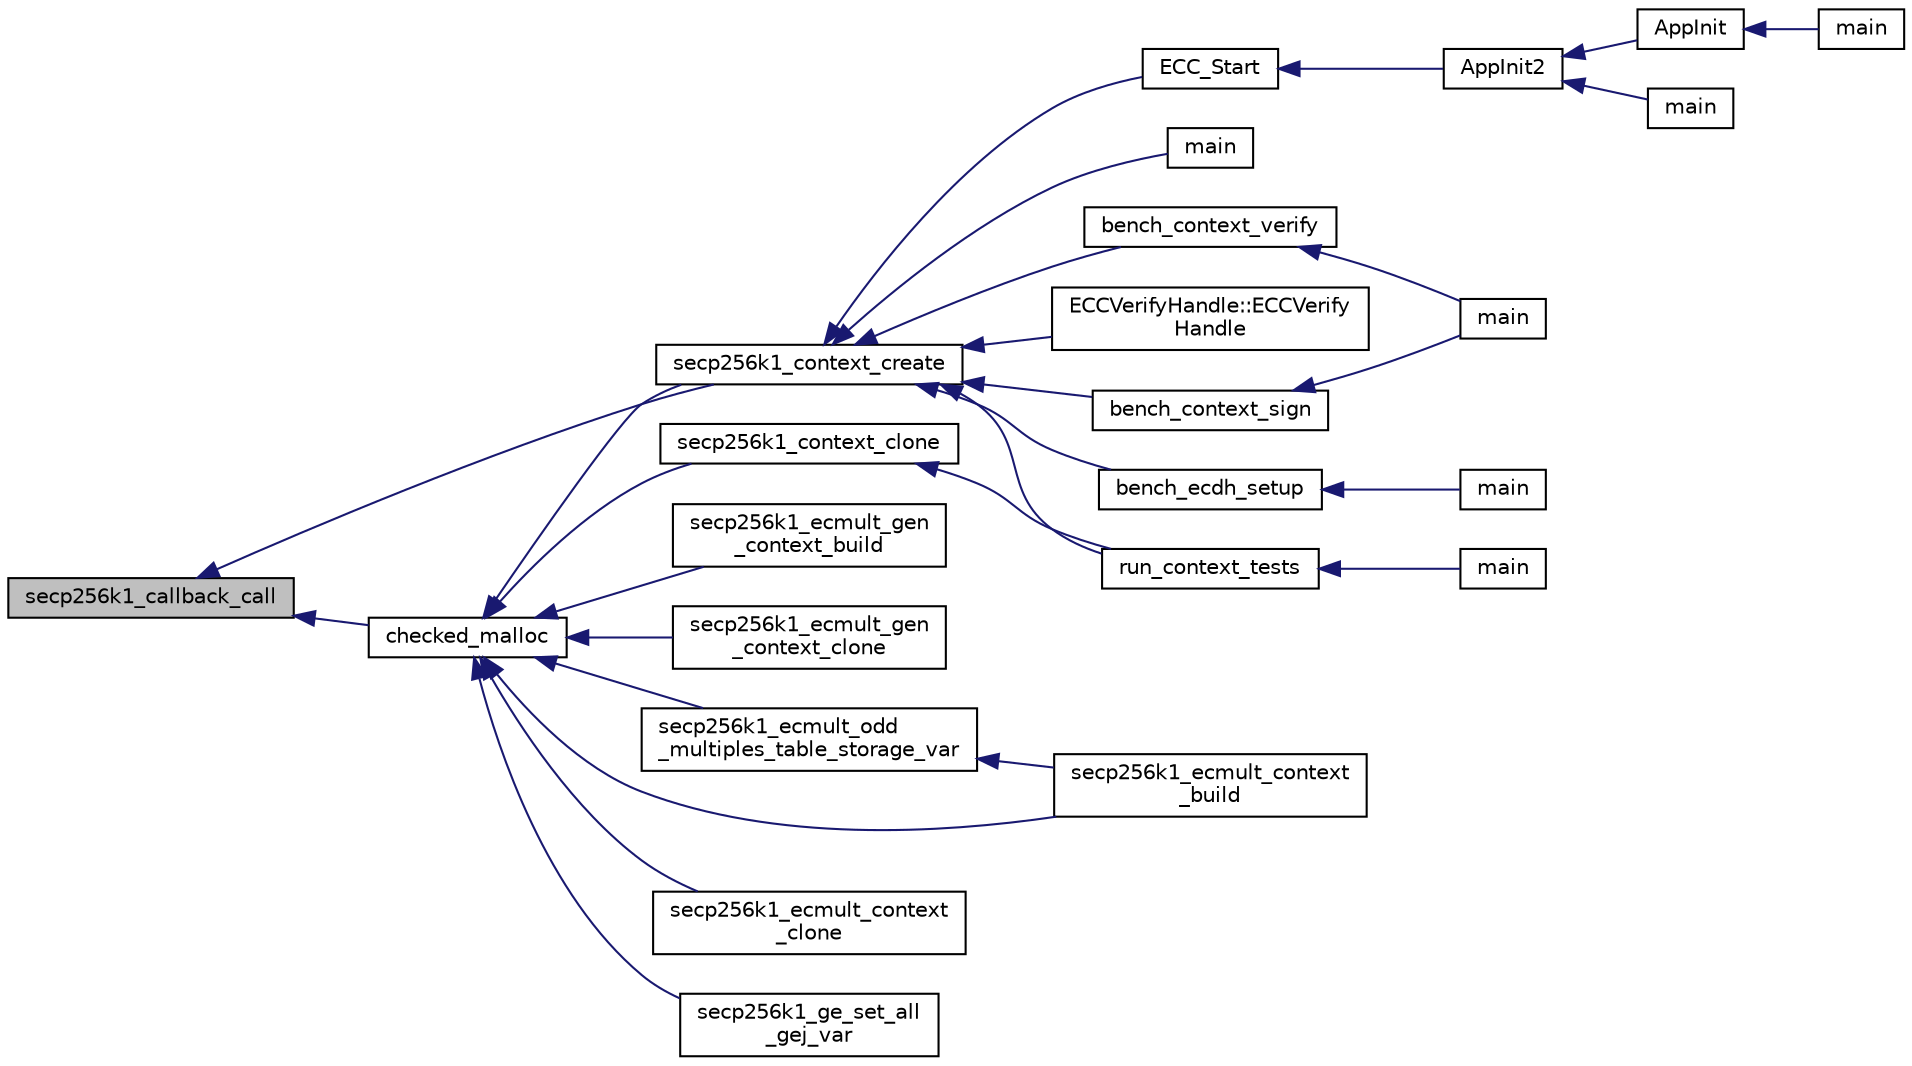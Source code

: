 digraph "secp256k1_callback_call"
{
  edge [fontname="Helvetica",fontsize="10",labelfontname="Helvetica",labelfontsize="10"];
  node [fontname="Helvetica",fontsize="10",shape=record];
  rankdir="LR";
  Node26 [label="secp256k1_callback_call",height=0.2,width=0.4,color="black", fillcolor="grey75", style="filled", fontcolor="black"];
  Node26 -> Node27 [dir="back",color="midnightblue",fontsize="10",style="solid",fontname="Helvetica"];
  Node27 [label="secp256k1_context_create",height=0.2,width=0.4,color="black", fillcolor="white", style="filled",URL="$d1/d8c/secp256k1_8c.html#a2d23dd6eb961e47720ec8db63da8044b",tooltip="Create a secp256k1 context object. "];
  Node27 -> Node28 [dir="back",color="midnightblue",fontsize="10",style="solid",fontname="Helvetica"];
  Node28 [label="ECC_Start",height=0.2,width=0.4,color="black", fillcolor="white", style="filled",URL="$de/de5/key_8h.html#a5ee69136607b1012d64a045ee44ccae2",tooltip="Initialize the elliptic curve support. "];
  Node28 -> Node29 [dir="back",color="midnightblue",fontsize="10",style="solid",fontname="Helvetica"];
  Node29 [label="AppInit2",height=0.2,width=0.4,color="black", fillcolor="white", style="filled",URL="$d8/dc0/init_8h.html#a1a4c1bfbf6ba1db77e988b89b9cadfd3",tooltip="Initialize ion. "];
  Node29 -> Node30 [dir="back",color="midnightblue",fontsize="10",style="solid",fontname="Helvetica"];
  Node30 [label="AppInit",height=0.2,width=0.4,color="black", fillcolor="white", style="filled",URL="$d4/d35/iond_8cpp.html#ac59316b767e6984e1285f0531275286b"];
  Node30 -> Node31 [dir="back",color="midnightblue",fontsize="10",style="solid",fontname="Helvetica"];
  Node31 [label="main",height=0.2,width=0.4,color="black", fillcolor="white", style="filled",URL="$d4/d35/iond_8cpp.html#a0ddf1224851353fc92bfbff6f499fa97"];
  Node29 -> Node32 [dir="back",color="midnightblue",fontsize="10",style="solid",fontname="Helvetica"];
  Node32 [label="main",height=0.2,width=0.4,color="black", fillcolor="white", style="filled",URL="$d5/d2d/ion_8cpp.html#a0ddf1224851353fc92bfbff6f499fa97"];
  Node27 -> Node33 [dir="back",color="midnightblue",fontsize="10",style="solid",fontname="Helvetica"];
  Node33 [label="ECCVerifyHandle::ECCVerify\lHandle",height=0.2,width=0.4,color="black", fillcolor="white", style="filled",URL="$d5/dbd/class_e_c_c_verify_handle.html#a01404b41eee891c1dea4b58db02e56fb"];
  Node27 -> Node34 [dir="back",color="midnightblue",fontsize="10",style="solid",fontname="Helvetica"];
  Node34 [label="bench_ecdh_setup",height=0.2,width=0.4,color="black", fillcolor="white", style="filled",URL="$da/d1c/bench__ecdh_8c.html#a2afcc388be168d338b21eb22c4991df0"];
  Node34 -> Node35 [dir="back",color="midnightblue",fontsize="10",style="solid",fontname="Helvetica"];
  Node35 [label="main",height=0.2,width=0.4,color="black", fillcolor="white", style="filled",URL="$da/d1c/bench__ecdh_8c.html#a840291bc02cba5474a4cb46a9b9566fe"];
  Node27 -> Node36 [dir="back",color="midnightblue",fontsize="10",style="solid",fontname="Helvetica"];
  Node36 [label="bench_context_verify",height=0.2,width=0.4,color="black", fillcolor="white", style="filled",URL="$d9/d5e/bench__internal_8c.html#a0267a6fcf26df5e2625c0f93eed876a9"];
  Node36 -> Node37 [dir="back",color="midnightblue",fontsize="10",style="solid",fontname="Helvetica"];
  Node37 [label="main",height=0.2,width=0.4,color="black", fillcolor="white", style="filled",URL="$d9/d5e/bench__internal_8c.html#a3c04138a5bfe5d72780bb7e82a18e627"];
  Node27 -> Node38 [dir="back",color="midnightblue",fontsize="10",style="solid",fontname="Helvetica"];
  Node38 [label="bench_context_sign",height=0.2,width=0.4,color="black", fillcolor="white", style="filled",URL="$d9/d5e/bench__internal_8c.html#a0d6ae07fc12e8c74ebdcb49871cbfc0e"];
  Node38 -> Node37 [dir="back",color="midnightblue",fontsize="10",style="solid",fontname="Helvetica"];
  Node27 -> Node39 [dir="back",color="midnightblue",fontsize="10",style="solid",fontname="Helvetica"];
  Node39 [label="main",height=0.2,width=0.4,color="black", fillcolor="white", style="filled",URL="$d7/d8e/bench__recover_8c.html#a840291bc02cba5474a4cb46a9b9566fe"];
  Node27 -> Node40 [dir="back",color="midnightblue",fontsize="10",style="solid",fontname="Helvetica"];
  Node40 [label="run_context_tests",height=0.2,width=0.4,color="black", fillcolor="white", style="filled",URL="$d5/d7f/tests_8c.html#a2f9713526b1e988694c6e2026a6fce69"];
  Node40 -> Node41 [dir="back",color="midnightblue",fontsize="10",style="solid",fontname="Helvetica"];
  Node41 [label="main",height=0.2,width=0.4,color="black", fillcolor="white", style="filled",URL="$d5/d7f/tests_8c.html#a3c04138a5bfe5d72780bb7e82a18e627"];
  Node26 -> Node42 [dir="back",color="midnightblue",fontsize="10",style="solid",fontname="Helvetica"];
  Node42 [label="checked_malloc",height=0.2,width=0.4,color="black", fillcolor="white", style="filled",URL="$db/d99/secp256k1_2src_2util_8h.html#a20790114658c559e5048a38694708c3e"];
  Node42 -> Node43 [dir="back",color="midnightblue",fontsize="10",style="solid",fontname="Helvetica"];
  Node43 [label="secp256k1_ecmult_gen\l_context_build",height=0.2,width=0.4,color="black", fillcolor="white", style="filled",URL="$d9/d00/ecmult__gen__impl_8h.html#afaf90b2a6554053187cdc89df0dafd21"];
  Node42 -> Node44 [dir="back",color="midnightblue",fontsize="10",style="solid",fontname="Helvetica"];
  Node44 [label="secp256k1_ecmult_gen\l_context_clone",height=0.2,width=0.4,color="black", fillcolor="white", style="filled",URL="$d9/d00/ecmult__gen__impl_8h.html#aab03a4f94d775718656aabc6b14cfbee"];
  Node42 -> Node45 [dir="back",color="midnightblue",fontsize="10",style="solid",fontname="Helvetica"];
  Node45 [label="secp256k1_ecmult_odd\l_multiples_table_storage_var",height=0.2,width=0.4,color="black", fillcolor="white", style="filled",URL="$d5/d17/ecmult__impl_8h.html#a72a05df0626a92692be8ca5e68c19a56"];
  Node45 -> Node46 [dir="back",color="midnightblue",fontsize="10",style="solid",fontname="Helvetica"];
  Node46 [label="secp256k1_ecmult_context\l_build",height=0.2,width=0.4,color="black", fillcolor="white", style="filled",URL="$d5/d17/ecmult__impl_8h.html#acc2494f319c79f6cc15982f43e7a6f00"];
  Node42 -> Node46 [dir="back",color="midnightblue",fontsize="10",style="solid",fontname="Helvetica"];
  Node42 -> Node47 [dir="back",color="midnightblue",fontsize="10",style="solid",fontname="Helvetica"];
  Node47 [label="secp256k1_ecmult_context\l_clone",height=0.2,width=0.4,color="black", fillcolor="white", style="filled",URL="$d5/d17/ecmult__impl_8h.html#a95a3e0c69a07d94a248cdb06328966f6"];
  Node42 -> Node48 [dir="back",color="midnightblue",fontsize="10",style="solid",fontname="Helvetica"];
  Node48 [label="secp256k1_ge_set_all\l_gej_var",height=0.2,width=0.4,color="black", fillcolor="white", style="filled",URL="$d6/d60/group__impl_8h.html#ada58b0cf328a74cfdd1f8b35083668a1"];
  Node42 -> Node27 [dir="back",color="midnightblue",fontsize="10",style="solid",fontname="Helvetica"];
  Node42 -> Node49 [dir="back",color="midnightblue",fontsize="10",style="solid",fontname="Helvetica"];
  Node49 [label="secp256k1_context_clone",height=0.2,width=0.4,color="black", fillcolor="white", style="filled",URL="$d1/d8c/secp256k1_8c.html#a6c00dac7dd6dc157d019e47d73882ab7",tooltip="Copies a secp256k1 context object. "];
  Node49 -> Node40 [dir="back",color="midnightblue",fontsize="10",style="solid",fontname="Helvetica"];
}
